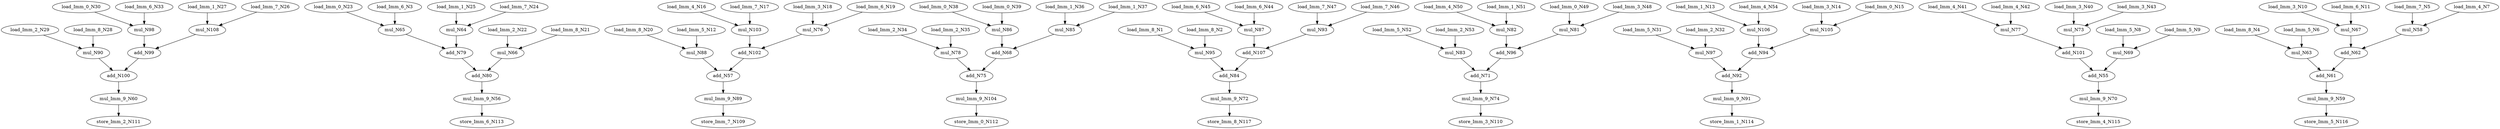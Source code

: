 digraph graphname {
N29 [color="black", ntype="operation", label="load_Imm_2_N29"];
N28 [color="black", ntype="operation", label="load_Imm_8_N28"];
N23 [color="black", ntype="operation", label="load_Imm_0_N23"];
N22 [color="black", ntype="operation", label="load_Imm_2_N22"];
N21 [color="black", ntype="operation", label="load_Imm_8_N21"];
N20 [color="black", ntype="operation", label="load_Imm_8_N20"];
N27 [color="black", ntype="operation", label="load_Imm_1_N27"];
N26 [color="black", ntype="operation", label="load_Imm_7_N26"];
N25 [color="black", ntype="operation", label="load_Imm_1_N25"];
N24 [color="black", ntype="operation", label="load_Imm_7_N24"];
N85 [color="black", ntype="operation", label="mul_N85"];
N84 [color="black", ntype="operation", label="add_N84"];
N87 [color="black", ntype="operation", label="mul_N87"];
N86 [color="black", ntype="operation", label="mul_N86"];
N81 [color="black", ntype="operation", label="mul_N81"];
N80 [color="black", ntype="operation", label="add_N80"];
N83 [color="black", ntype="operation", label="mul_N83"];
N82 [color="black", ntype="operation", label="mul_N82"];
N89 [color="black", ntype="operation", label="mul_Imm_9_N89"];
N88 [color="black", ntype="operation", label="mul_N88"];
N38 [color="black", ntype="operation", label="load_Imm_0_N38"];
N39 [color="black", ntype="operation", label="load_Imm_0_N39"];
N30 [color="black", ntype="operation", label="load_Imm_0_N30"];
N31 [color="black", ntype="operation", label="load_Imm_5_N31"];
N32 [color="black", ntype="operation", label="load_Imm_2_N32"];
N33 [color="black", ntype="operation", label="load_Imm_6_N33"];
N34 [color="black", ntype="operation", label="load_Imm_2_N34"];
N35 [color="black", ntype="operation", label="load_Imm_2_N35"];
N36 [color="black", ntype="operation", label="load_Imm_1_N36"];
N37 [color="black", ntype="operation", label="load_Imm_1_N37"];
N98 [color="black", ntype="operation", label="mul_N98"];
N99 [color="black", ntype="operation", label="add_N99"];
N92 [color="black", ntype="operation", label="add_N92"];
N93 [color="black", ntype="operation", label="mul_N93"];
N90 [color="black", ntype="operation", label="mul_N90"];
N91 [color="black", ntype="operation", label="mul_Imm_9_N91"];
N96 [color="black", ntype="operation", label="add_N96"];
N97 [color="black", ntype="operation", label="mul_N97"];
N94 [color="black", ntype="operation", label="add_N94"];
N95 [color="black", ntype="operation", label="mul_N95"];
N114 [color="black", ntype="operation", label="store_Imm_1_N114"];
N115 [color="black", ntype="operation", label="store_Imm_4_N115"];
N116 [color="black", ntype="operation", label="store_Imm_5_N116"];
N117 [color="black", ntype="operation", label="store_Imm_8_N117"];
N110 [color="black", ntype="operation", label="store_Imm_3_N110"];
N111 [color="black", ntype="operation", label="store_Imm_2_N111"];
N112 [color="black", ntype="operation", label="store_Imm_0_N112"];
N113 [color="black", ntype="operation", label="store_Imm_6_N113"];
N107 [color="black", ntype="operation", label="add_N107"];
N106 [color="black", ntype="operation", label="mul_N106"];
N105 [color="black", ntype="operation", label="mul_N105"];
N104 [color="black", ntype="operation", label="mul_Imm_9_N104"];
N103 [color="black", ntype="operation", label="mul_N103"];
N102 [color="black", ntype="operation", label="add_N102"];
N101 [color="black", ntype="operation", label="add_N101"];
N100 [color="black", ntype="operation", label="add_N100"];
N109 [color="black", ntype="operation", label="store_Imm_7_N109"];
N108 [color="black", ntype="operation", label="mul_N108"];
N12 [color="black", ntype="operation", label="load_Imm_5_N12"];
N13 [color="black", ntype="operation", label="load_Imm_1_N13"];
N10 [color="black", ntype="operation", label="load_Imm_3_N10"];
N11 [color="black", ntype="operation", label="load_Imm_6_N11"];
N16 [color="black", ntype="operation", label="load_Imm_4_N16"];
N17 [color="black", ntype="operation", label="load_Imm_7_N17"];
N14 [color="black", ntype="operation", label="load_Imm_3_N14"];
N15 [color="black", ntype="operation", label="load_Imm_0_N15"];
N18 [color="black", ntype="operation", label="load_Imm_3_N18"];
N19 [color="black", ntype="operation", label="load_Imm_6_N19"];
N67 [color="black", ntype="operation", label="mul_N67"];
N66 [color="black", ntype="operation", label="mul_N66"];
N65 [color="black", ntype="operation", label="mul_N65"];
N64 [color="black", ntype="operation", label="mul_N64"];
N63 [color="black", ntype="operation", label="mul_N63"];
N62 [color="black", ntype="operation", label="add_N62"];
N61 [color="black", ntype="operation", label="add_N61"];
N60 [color="black", ntype="operation", label="mul_Imm_9_N60"];
N69 [color="black", ntype="operation", label="mul_N69"];
N68 [color="black", ntype="operation", label="add_N68"];
N8 [color="black", ntype="operation", label="load_Imm_5_N8"];
N9 [color="black", ntype="operation", label="load_Imm_5_N9"];
N1 [color="black", ntype="operation", label="load_Imm_8_N1"];
N2 [color="black", ntype="operation", label="load_Imm_8_N2"];
N3 [color="black", ntype="operation", label="load_Imm_6_N3"];
N4 [color="black", ntype="operation", label="load_Imm_8_N4"];
N5 [color="black", ntype="operation", label="load_Imm_7_N5"];
N6 [color="black", ntype="operation", label="load_Imm_5_N6"];
N7 [color="black", ntype="operation", label="load_Imm_4_N7"];
N74 [color="black", ntype="operation", label="mul_Imm_9_N74"];
N75 [color="black", ntype="operation", label="add_N75"];
N76 [color="black", ntype="operation", label="mul_N76"];
N77 [color="black", ntype="operation", label="mul_N77"];
N70 [color="black", ntype="operation", label="mul_Imm_9_N70"];
N71 [color="black", ntype="operation", label="add_N71"];
N72 [color="black", ntype="operation", label="mul_Imm_9_N72"];
N73 [color="black", ntype="operation", label="mul_N73"];
N78 [color="black", ntype="operation", label="mul_N78"];
N79 [color="black", ntype="operation", label="add_N79"];
N49 [color="black", ntype="operation", label="load_Imm_0_N49"];
N48 [color="black", ntype="operation", label="load_Imm_3_N48"];
N41 [color="black", ntype="operation", label="load_Imm_4_N41"];
N40 [color="black", ntype="operation", label="load_Imm_3_N40"];
N43 [color="black", ntype="operation", label="load_Imm_3_N43"];
N42 [color="black", ntype="operation", label="load_Imm_4_N42"];
N45 [color="black", ntype="operation", label="load_Imm_6_N45"];
N44 [color="black", ntype="operation", label="load_Imm_6_N44"];
N47 [color="black", ntype="operation", label="load_Imm_7_N47"];
N46 [color="black", ntype="operation", label="load_Imm_7_N46"];
N58 [color="black", ntype="operation", label="mul_N58"];
N59 [color="black", ntype="operation", label="mul_Imm_9_N59"];
N56 [color="black", ntype="operation", label="mul_Imm_9_N56"];
N57 [color="black", ntype="operation", label="add_N57"];
N54 [color="black", ntype="operation", label="load_Imm_4_N54"];
N55 [color="black", ntype="operation", label="add_N55"];
N52 [color="black", ntype="operation", label="load_Imm_5_N52"];
N53 [color="black", ntype="operation", label="load_Imm_2_N53"];
N50 [color="black", ntype="operation", label="load_Imm_4_N50"];
N51 [color="black", ntype="operation", label="load_Imm_1_N51"];
N29 -> N90;
N28 -> N90;
N23 -> N65;
N22 -> N66;
N21 -> N66;
N20 -> N88;
N27 -> N108;
N26 -> N108;
N25 -> N64;
N24 -> N64;
N85 -> N68;
N84 -> N72;
N87 -> N107;
N86 -> N68;
N81 -> N96;
N80 -> N56;
N83 -> N71;
N82 -> N96;
N89 -> N109;
N88 -> N57;
N38 -> N86;
N39 -> N86;
N30 -> N98;
N31 -> N97;
N32 -> N97;
N33 -> N98;
N34 -> N78;
N35 -> N78;
N36 -> N85;
N37 -> N85;
N98 -> N99;
N99 -> N100;
N92 -> N91;
N93 -> N107;
N90 -> N100;
N91 -> N114;
N96 -> N71;
N97 -> N92;
N94 -> N92;
N95 -> N84;
N107 -> N84;
N106 -> N94;
N105 -> N94;
N104 -> N112;
N103 -> N102;
N102 -> N57;
N101 -> N55;
N100 -> N60;
N108 -> N99;
N12 -> N88;
N13 -> N106;
N10 -> N67;
N11 -> N67;
N16 -> N103;
N17 -> N103;
N14 -> N105;
N15 -> N105;
N18 -> N76;
N19 -> N76;
N67 -> N62;
N66 -> N80;
N65 -> N79;
N64 -> N79;
N63 -> N61;
N62 -> N61;
N61 -> N59;
N60 -> N111;
N69 -> N55;
N68 -> N75;
N8 -> N69;
N9 -> N69;
N1 -> N95;
N2 -> N95;
N3 -> N65;
N4 -> N63;
N5 -> N58;
N6 -> N63;
N7 -> N58;
N74 -> N110;
N75 -> N104;
N76 -> N102;
N77 -> N101;
N70 -> N115;
N71 -> N74;
N72 -> N117;
N73 -> N101;
N78 -> N75;
N79 -> N80;
N49 -> N81;
N48 -> N81;
N41 -> N77;
N40 -> N73;
N43 -> N73;
N42 -> N77;
N45 -> N87;
N44 -> N87;
N47 -> N93;
N46 -> N93;
N58 -> N62;
N59 -> N116;
N56 -> N113;
N57 -> N89;
N54 -> N106;
N55 -> N70;
N52 -> N83;
N53 -> N83;
N50 -> N82;
N51 -> N82;
}
